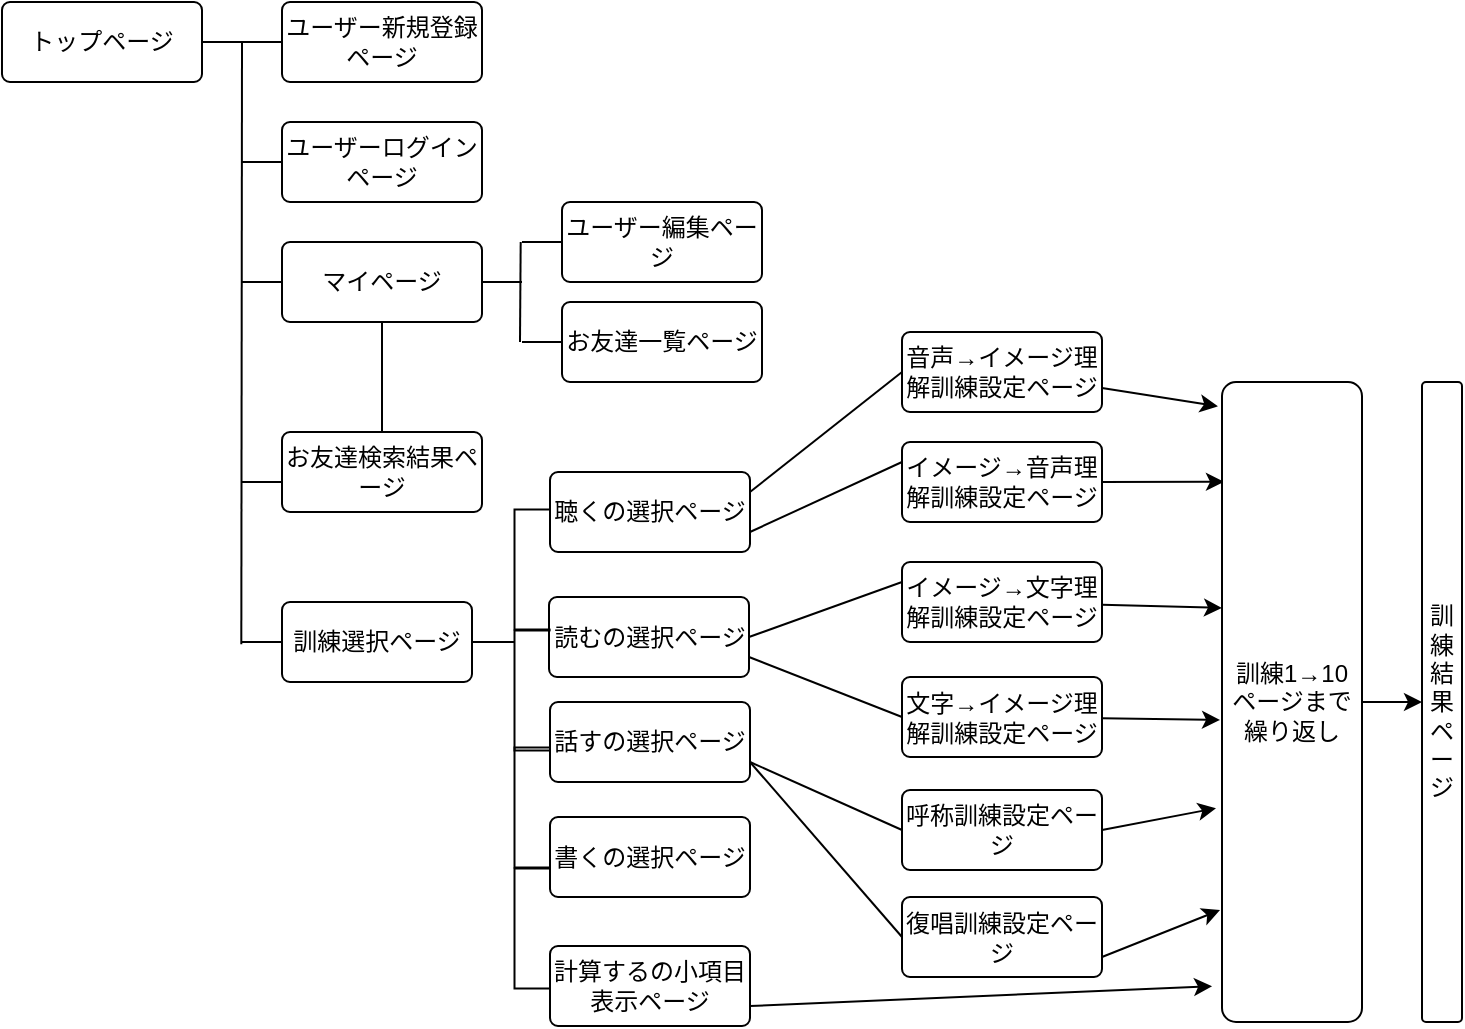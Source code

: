 <mxfile>
    <diagram id="FwakL_awWPRegk3kJKVq" name="ページ1">
        <mxGraphModel dx="948" dy="807" grid="1" gridSize="10" guides="1" tooltips="1" connect="1" arrows="1" fold="1" page="1" pageScale="1" pageWidth="827" pageHeight="1169" math="0" shadow="0">
            <root>
                <mxCell id="0"/>
                <mxCell id="1" parent="0"/>
                <mxCell id="4" value="ユーザー新規登録ページ" style="rounded=1;arcSize=10;whiteSpace=wrap;html=1;align=center;" parent="1" vertex="1">
                    <mxGeometry x="180" y="40" width="100" height="40" as="geometry"/>
                </mxCell>
                <mxCell id="5" value="ユーザーログインページ" style="rounded=1;arcSize=10;whiteSpace=wrap;html=1;align=center;" parent="1" vertex="1">
                    <mxGeometry x="180" y="100" width="100" height="40" as="geometry"/>
                </mxCell>
                <mxCell id="6" value="トップページ" style="rounded=1;arcSize=10;whiteSpace=wrap;html=1;align=center;" parent="1" vertex="1">
                    <mxGeometry x="40" y="40" width="100" height="40" as="geometry"/>
                </mxCell>
                <mxCell id="7" value="マイページ" style="rounded=1;arcSize=10;whiteSpace=wrap;html=1;align=center;" parent="1" vertex="1">
                    <mxGeometry x="180" y="160" width="100" height="40" as="geometry"/>
                </mxCell>
                <mxCell id="79" style="edgeStyle=none;html=1;exitX=0;exitY=0.5;exitDx=0;exitDy=0;entryX=1;entryY=0.75;entryDx=0;entryDy=0;endArrow=none;endFill=0;" parent="1" source="8" target="37" edge="1">
                    <mxGeometry relative="1" as="geometry"/>
                </mxCell>
                <mxCell id="102" style="edgeStyle=none;html=1;entryX=-0.014;entryY=0.528;entryDx=0;entryDy=0;entryPerimeter=0;endArrow=classic;endFill=1;" edge="1" parent="1" source="8" target="73">
                    <mxGeometry relative="1" as="geometry"/>
                </mxCell>
                <mxCell id="8" value="文字→イメージ理解訓練設定ページ" style="rounded=1;arcSize=10;whiteSpace=wrap;html=1;align=center;" parent="1" vertex="1">
                    <mxGeometry x="490" y="377.5" width="100" height="40" as="geometry"/>
                </mxCell>
                <mxCell id="87" value="" style="html=1;endArrow=none;endFill=0;" edge="1" parent="1" source="10" target="7">
                    <mxGeometry relative="1" as="geometry"/>
                </mxCell>
                <mxCell id="10" value="お友達検索結果ページ" style="rounded=1;arcSize=10;whiteSpace=wrap;html=1;align=center;" parent="1" vertex="1">
                    <mxGeometry x="180" y="255" width="100" height="40" as="geometry"/>
                </mxCell>
                <mxCell id="11" value="ユーザー編集ページ" style="rounded=1;arcSize=10;whiteSpace=wrap;html=1;align=center;" parent="1" vertex="1">
                    <mxGeometry x="320" y="140" width="100" height="40" as="geometry"/>
                </mxCell>
                <mxCell id="82" style="edgeStyle=none;html=1;exitX=1;exitY=0.75;exitDx=0;exitDy=0;startArrow=none;startFill=0;endArrow=classic;endFill=1;entryX=-0.014;entryY=0.825;entryDx=0;entryDy=0;entryPerimeter=0;" parent="1" source="13" edge="1" target="73">
                    <mxGeometry relative="1" as="geometry">
                        <mxPoint x="667" y="575" as="targetPoint"/>
                    </mxGeometry>
                </mxCell>
                <mxCell id="13" value="復唱訓練設定ページ" style="rounded=1;arcSize=10;whiteSpace=wrap;html=1;align=center;" parent="1" vertex="1">
                    <mxGeometry x="490" y="487.5" width="100" height="40" as="geometry"/>
                </mxCell>
                <mxCell id="14" value="お友達一覧ページ" style="rounded=1;arcSize=10;whiteSpace=wrap;html=1;align=center;" parent="1" vertex="1">
                    <mxGeometry x="320" y="190" width="100" height="40" as="geometry"/>
                </mxCell>
                <mxCell id="17" value="" style="line;strokeWidth=1;rotatable=0;dashed=0;labelPosition=right;align=left;verticalAlign=middle;spacingTop=0;spacingLeft=6;points=[];portConstraint=eastwest;" parent="1" vertex="1">
                    <mxGeometry x="140" y="55" width="40" height="10" as="geometry"/>
                </mxCell>
                <mxCell id="18" value="" style="line;strokeWidth=1;rotatable=0;dashed=0;labelPosition=right;align=left;verticalAlign=middle;spacingTop=0;spacingLeft=6;points=[];portConstraint=eastwest;" parent="1" vertex="1">
                    <mxGeometry x="160" y="275" width="20" height="10" as="geometry"/>
                </mxCell>
                <mxCell id="19" value="" style="line;strokeWidth=1;rotatable=0;dashed=0;labelPosition=right;align=left;verticalAlign=middle;spacingTop=0;spacingLeft=6;points=[];portConstraint=eastwest;" parent="1" vertex="1">
                    <mxGeometry x="160" y="115" width="20" height="10" as="geometry"/>
                </mxCell>
                <mxCell id="20" value="" style="line;strokeWidth=1;rotatable=0;dashed=0;labelPosition=right;align=left;verticalAlign=middle;spacingTop=0;spacingLeft=6;points=[];portConstraint=eastwest;" parent="1" vertex="1">
                    <mxGeometry x="160" y="175" width="20" height="10" as="geometry"/>
                </mxCell>
                <mxCell id="21" value="" style="line;strokeWidth=1;rotatable=0;dashed=0;labelPosition=right;align=left;verticalAlign=middle;spacingTop=0;spacingLeft=6;points=[];portConstraint=eastwest;" parent="1" vertex="1">
                    <mxGeometry x="280" y="175" width="20" height="10" as="geometry"/>
                </mxCell>
                <mxCell id="26" value="" style="line;strokeWidth=1;rotatable=0;dashed=0;labelPosition=right;align=left;verticalAlign=middle;spacingTop=0;spacingLeft=6;points=[];portConstraint=eastwest;" parent="1" vertex="1">
                    <mxGeometry x="160" y="355" width="20" height="10" as="geometry"/>
                </mxCell>
                <mxCell id="27" value="" style="line;strokeWidth=1;rotatable=0;dashed=0;labelPosition=right;align=left;verticalAlign=middle;spacingTop=0;spacingLeft=6;points=[];portConstraint=eastwest;" parent="1" vertex="1">
                    <mxGeometry x="300" y="155" width="20" height="10" as="geometry"/>
                </mxCell>
                <mxCell id="28" value="" style="line;strokeWidth=1;rotatable=0;dashed=0;labelPosition=right;align=left;verticalAlign=middle;spacingTop=0;spacingLeft=6;points=[];portConstraint=eastwest;" parent="1" vertex="1">
                    <mxGeometry x="300" y="205" width="20" height="10" as="geometry"/>
                </mxCell>
                <mxCell id="32" value="" style="endArrow=none;html=1;exitX=-0.017;exitY=0.617;exitDx=0;exitDy=0;exitPerimeter=0;" parent="1" edge="1">
                    <mxGeometry width="50" height="50" relative="1" as="geometry">
                        <mxPoint x="159.66" y="361.17" as="sourcePoint"/>
                        <mxPoint x="160" y="60" as="targetPoint"/>
                    </mxGeometry>
                </mxCell>
                <mxCell id="33" value="" style="endArrow=none;html=1;" parent="1" edge="1">
                    <mxGeometry width="50" height="50" relative="1" as="geometry">
                        <mxPoint x="299" y="210" as="sourcePoint"/>
                        <mxPoint x="299.34" y="160" as="targetPoint"/>
                    </mxGeometry>
                </mxCell>
                <mxCell id="81" style="edgeStyle=none;html=1;exitX=0;exitY=0.5;exitDx=0;exitDy=0;entryX=1;entryY=0.5;entryDx=0;entryDy=0;endArrow=none;endFill=0;startArrow=classic;startFill=1;" parent="1" source="36" target="73" edge="1">
                    <mxGeometry relative="1" as="geometry"/>
                </mxCell>
                <mxCell id="36" value="訓練結果ページ" style="rounded=1;arcSize=10;whiteSpace=wrap;html=1;align=center;" parent="1" vertex="1">
                    <mxGeometry x="750" y="230" width="20" height="320" as="geometry"/>
                </mxCell>
                <mxCell id="37" value="読むの選択ページ" style="rounded=1;arcSize=10;whiteSpace=wrap;html=1;align=center;" parent="1" vertex="1">
                    <mxGeometry x="313.5" y="337.5" width="100" height="40" as="geometry"/>
                </mxCell>
                <mxCell id="40" value="聴くの選択ページ" style="rounded=1;arcSize=10;whiteSpace=wrap;html=1;align=center;" parent="1" vertex="1">
                    <mxGeometry x="314" y="275" width="100" height="40" as="geometry"/>
                </mxCell>
                <mxCell id="76" style="edgeStyle=none;html=1;exitX=0;exitY=0.5;exitDx=0;exitDy=0;entryX=1;entryY=0.25;entryDx=0;entryDy=0;endArrow=none;endFill=0;" parent="1" source="52" target="40" edge="1">
                    <mxGeometry relative="1" as="geometry"/>
                </mxCell>
                <mxCell id="99" style="edgeStyle=none;html=1;entryX=-0.029;entryY=0.038;entryDx=0;entryDy=0;entryPerimeter=0;endArrow=classic;endFill=1;" edge="1" parent="1" source="52" target="73">
                    <mxGeometry relative="1" as="geometry"/>
                </mxCell>
                <mxCell id="52" value="音声→イメージ理解訓練設定ページ" style="rounded=1;arcSize=10;whiteSpace=wrap;html=1;align=center;" parent="1" vertex="1">
                    <mxGeometry x="490" y="205" width="100" height="40" as="geometry"/>
                </mxCell>
                <mxCell id="78" style="edgeStyle=none;html=1;exitX=0;exitY=0.25;exitDx=0;exitDy=0;entryX=1;entryY=0.5;entryDx=0;entryDy=0;endArrow=none;endFill=0;" parent="1" source="53" target="37" edge="1">
                    <mxGeometry relative="1" as="geometry"/>
                </mxCell>
                <mxCell id="101" style="edgeStyle=none;html=1;entryX=0;entryY=0.353;entryDx=0;entryDy=0;entryPerimeter=0;endArrow=classic;endFill=1;" edge="1" parent="1" source="53" target="73">
                    <mxGeometry relative="1" as="geometry"/>
                </mxCell>
                <mxCell id="53" value="イメージ→文字理解訓練設定ページ" style="rounded=1;arcSize=10;whiteSpace=wrap;html=1;align=center;" parent="1" vertex="1">
                    <mxGeometry x="490" y="320" width="100" height="40" as="geometry"/>
                </mxCell>
                <mxCell id="83" style="edgeStyle=none;html=1;exitX=1;exitY=0.75;exitDx=0;exitDy=0;entryX=-0.071;entryY=0.944;entryDx=0;entryDy=0;entryPerimeter=0;startArrow=none;startFill=0;endArrow=classic;endFill=1;" parent="1" source="59" target="73" edge="1">
                    <mxGeometry relative="1" as="geometry"/>
                </mxCell>
                <mxCell id="59" value="計算するの小項目表示ページ" style="rounded=1;arcSize=10;whiteSpace=wrap;html=1;align=center;" parent="1" vertex="1">
                    <mxGeometry x="314" y="512" width="100" height="40" as="geometry"/>
                </mxCell>
                <mxCell id="67" value="" style="shape=partialRectangle;whiteSpace=wrap;html=1;bottom=1;right=1;left=1;top=0;fillColor=none;routingCenterX=-0.5;rotation=90;" parent="1" vertex="1">
                    <mxGeometry x="275" y="315" width="60" height="17.5" as="geometry"/>
                </mxCell>
                <mxCell id="77" style="edgeStyle=none;html=1;exitX=0;exitY=0.25;exitDx=0;exitDy=0;entryX=1;entryY=0.75;entryDx=0;entryDy=0;endArrow=none;endFill=0;" parent="1" source="70" target="40" edge="1">
                    <mxGeometry relative="1" as="geometry"/>
                </mxCell>
                <mxCell id="100" style="edgeStyle=none;html=1;entryX=0.014;entryY=0.156;entryDx=0;entryDy=0;entryPerimeter=0;endArrow=classic;endFill=1;" edge="1" parent="1" source="70" target="73">
                    <mxGeometry relative="1" as="geometry"/>
                </mxCell>
                <mxCell id="70" value="イメージ→音声理解訓練設定ページ" style="rounded=1;arcSize=10;whiteSpace=wrap;html=1;align=center;" parent="1" vertex="1">
                    <mxGeometry x="490" y="260" width="100" height="40" as="geometry"/>
                </mxCell>
                <mxCell id="73" value="訓練1→10ページまで繰り返し" style="rounded=1;arcSize=10;whiteSpace=wrap;html=1;align=center;" parent="1" vertex="1">
                    <mxGeometry x="650" y="230" width="70" height="320" as="geometry"/>
                </mxCell>
                <mxCell id="86" style="edgeStyle=none;html=1;exitX=1;exitY=0.5;exitDx=0;exitDy=0;startArrow=none;startFill=0;endArrow=classic;endFill=1;entryX=-0.043;entryY=0.666;entryDx=0;entryDy=0;entryPerimeter=0;" parent="1" source="84" edge="1" target="73">
                    <mxGeometry relative="1" as="geometry">
                        <mxPoint x="668" y="515" as="targetPoint"/>
                    </mxGeometry>
                </mxCell>
                <mxCell id="84" value="呼称訓練設定ページ" style="rounded=1;arcSize=10;whiteSpace=wrap;html=1;align=center;" parent="1" vertex="1">
                    <mxGeometry x="490" y="434" width="100" height="40" as="geometry"/>
                </mxCell>
                <mxCell id="89" value="" style="shape=partialRectangle;whiteSpace=wrap;html=1;bottom=1;right=1;left=1;top=0;fillColor=none;routingCenterX=-0.5;rotation=90;" vertex="1" parent="1">
                    <mxGeometry x="275" y="375.5" width="60" height="17.5" as="geometry"/>
                </mxCell>
                <mxCell id="97" style="edgeStyle=none;html=1;entryX=0;entryY=0.5;entryDx=0;entryDy=0;endArrow=none;endFill=0;exitX=1;exitY=0.75;exitDx=0;exitDy=0;" edge="1" parent="1" source="90" target="84">
                    <mxGeometry relative="1" as="geometry"/>
                </mxCell>
                <mxCell id="98" style="edgeStyle=none;html=1;entryX=0;entryY=0.5;entryDx=0;entryDy=0;endArrow=none;endFill=0;exitX=1;exitY=0.75;exitDx=0;exitDy=0;" edge="1" parent="1" source="90" target="13">
                    <mxGeometry relative="1" as="geometry"/>
                </mxCell>
                <mxCell id="90" value="話すの選択ページ" style="rounded=1;arcSize=10;whiteSpace=wrap;html=1;align=center;" vertex="1" parent="1">
                    <mxGeometry x="314" y="390" width="100" height="40" as="geometry"/>
                </mxCell>
                <mxCell id="91" value="書くの選択ページ" style="rounded=1;arcSize=10;whiteSpace=wrap;html=1;align=center;" vertex="1" parent="1">
                    <mxGeometry x="314" y="447.5" width="100" height="40" as="geometry"/>
                </mxCell>
                <mxCell id="92" value="" style="shape=partialRectangle;whiteSpace=wrap;html=1;bottom=1;right=1;left=1;top=0;fillColor=none;routingCenterX=-0.5;rotation=90;" vertex="1" parent="1">
                    <mxGeometry x="275" y="434" width="60" height="17.5" as="geometry"/>
                </mxCell>
                <mxCell id="96" value="" style="edgeStyle=none;html=1;endArrow=none;endFill=0;entryX=0.096;entryY=1;entryDx=0;entryDy=0;entryPerimeter=0;" edge="1" parent="1" source="93" target="89">
                    <mxGeometry relative="1" as="geometry"/>
                </mxCell>
                <mxCell id="93" value="訓練選択ページ" style="rounded=1;arcSize=10;whiteSpace=wrap;html=1;align=center;" vertex="1" parent="1">
                    <mxGeometry x="180" y="340" width="95" height="40" as="geometry"/>
                </mxCell>
                <mxCell id="95" value="" style="shape=partialRectangle;whiteSpace=wrap;html=1;bottom=1;right=1;left=1;top=0;fillColor=none;routingCenterX=-0.5;rotation=90;" vertex="1" parent="1">
                    <mxGeometry x="275" y="494.5" width="60" height="17.5" as="geometry"/>
                </mxCell>
            </root>
        </mxGraphModel>
    </diagram>
</mxfile>